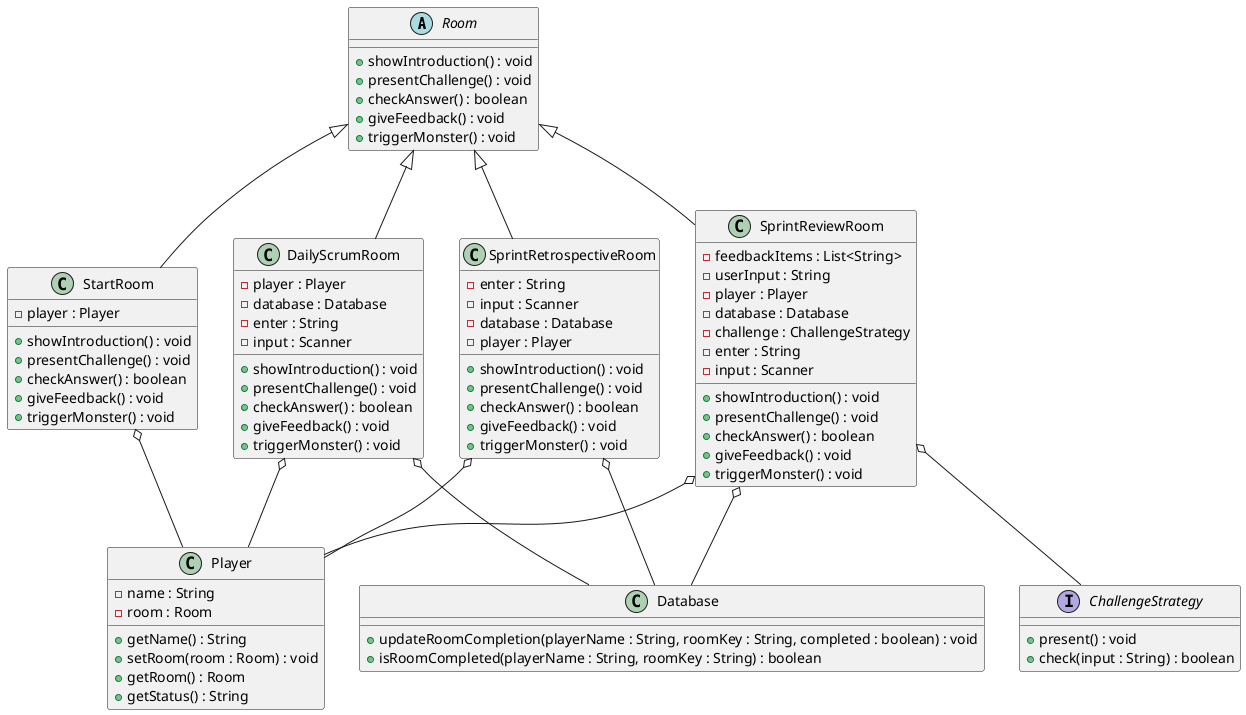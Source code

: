 @startuml
abstract class Room {
    +showIntroduction() : void
    +presentChallenge() : void
    +checkAnswer() : boolean
    +giveFeedback() : void
    +triggerMonster() : void
}

class StartRoom {
    -player : Player
    +showIntroduction() : void
    +presentChallenge() : void
    +checkAnswer() : boolean
    +giveFeedback() : void
    +triggerMonster() : void
}

class DailyScrumRoom {
    -player : Player
    -database : Database
    -enter : String
    -input : Scanner
    +showIntroduction() : void
    +presentChallenge() : void
    +checkAnswer() : boolean
    +giveFeedback() : void
    +triggerMonster() : void
}

class SprintReviewRoom {
    -feedbackItems : List<String>
    -userInput : String
    -player : Player
    -database : Database
    -challenge : ChallengeStrategy
    -enter : String
    -input : Scanner
    +showIntroduction() : void
    +presentChallenge() : void
    +checkAnswer() : boolean
    +giveFeedback() : void
    +triggerMonster() : void
}

class SprintRetrospectiveRoom {
    -enter : String
    -input : Scanner
    -database : Database
    -player : Player
    +showIntroduction() : void
    +presentChallenge() : void
    +checkAnswer() : boolean
    +giveFeedback() : void
    +triggerMonster() : void
}

class Player {
    -name : String
    -room : Room
    +getName() : String
    +setRoom(room : Room) : void
    +getRoom() : Room
    +getStatus() : String
}

class Database {
    +updateRoomCompletion(playerName : String, roomKey : String, completed : boolean) : void
    +isRoomCompleted(playerName : String, roomKey : String) : boolean
}

interface ChallengeStrategy {
    +present() : void
    +check(input : String) : boolean
}

Room <|-- StartRoom
Room <|-- DailyScrumRoom
Room <|-- SprintReviewRoom
Room <|-- SprintRetrospectiveRoom
SprintReviewRoom o-- ChallengeStrategy
DailyScrumRoom o-- Database
SprintReviewRoom o-- Database
SprintRetrospectiveRoom o-- Database
DailyScrumRoom o-- Player
SprintReviewRoom o-- Player
SprintRetrospectiveRoom o-- Player
StartRoom o-- Player
@enduml